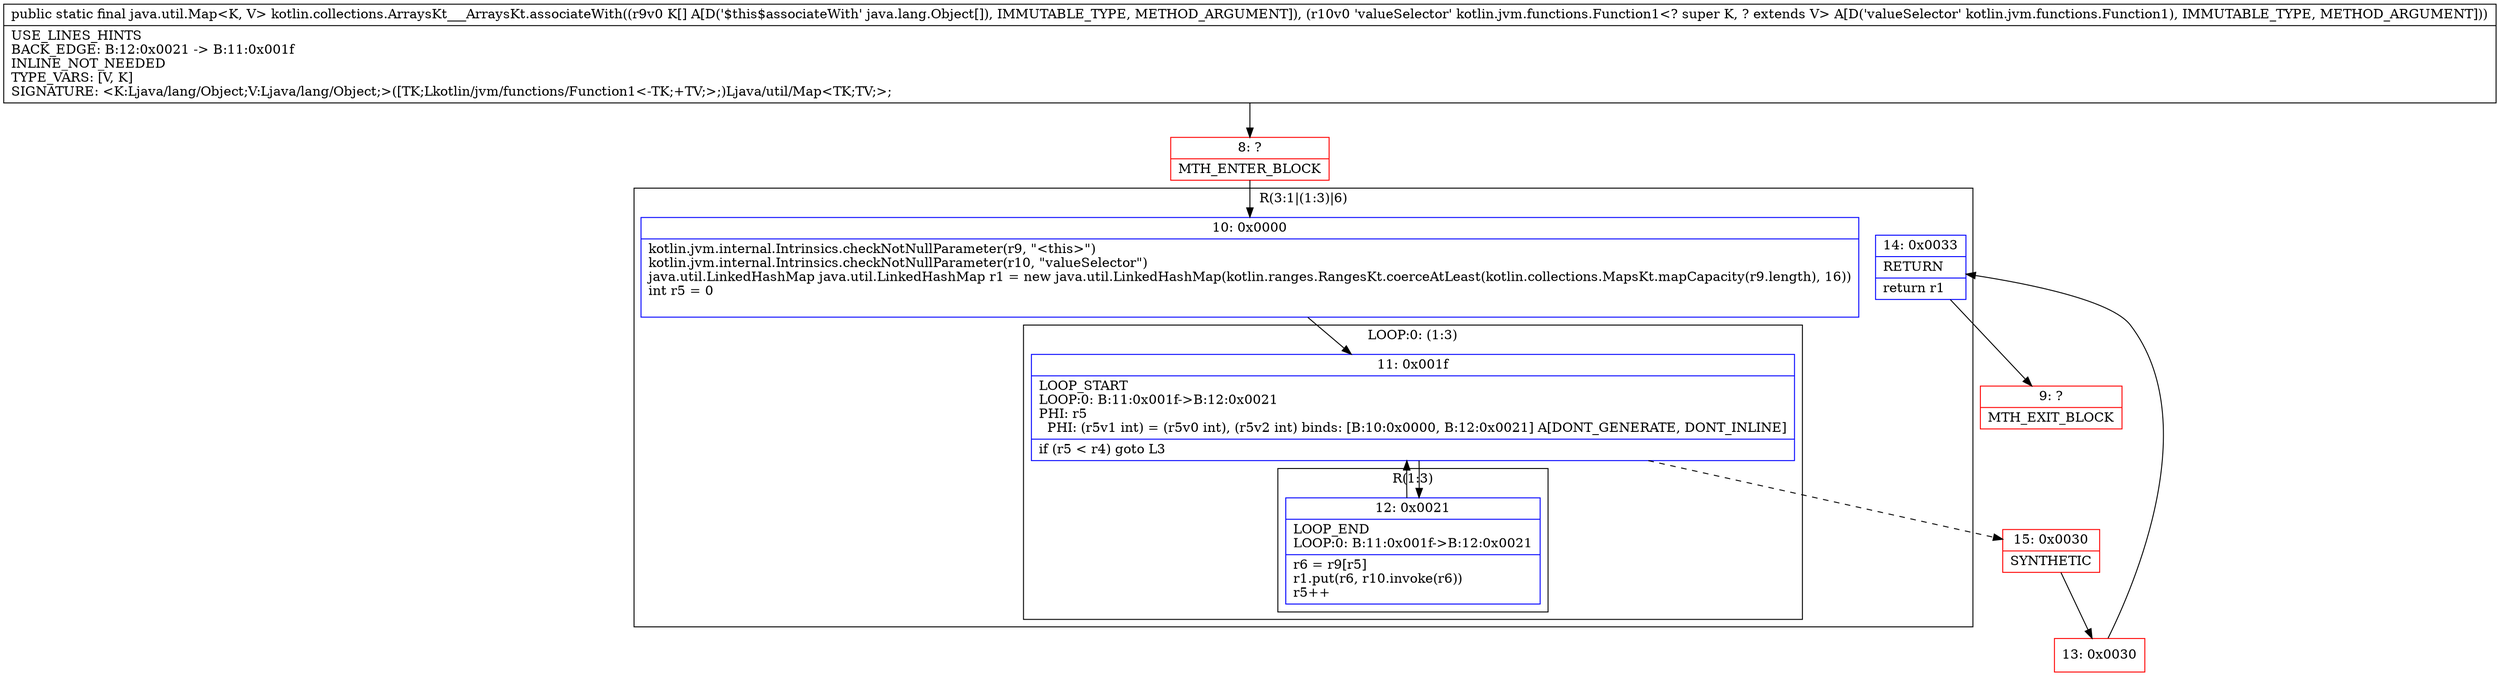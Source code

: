 digraph "CFG forkotlin.collections.ArraysKt___ArraysKt.associateWith([Ljava\/lang\/Object;Lkotlin\/jvm\/functions\/Function1;)Ljava\/util\/Map;" {
subgraph cluster_Region_240092507 {
label = "R(3:1|(1:3)|6)";
node [shape=record,color=blue];
Node_10 [shape=record,label="{10\:\ 0x0000|kotlin.jvm.internal.Intrinsics.checkNotNullParameter(r9, \"\<this\>\")\lkotlin.jvm.internal.Intrinsics.checkNotNullParameter(r10, \"valueSelector\")\ljava.util.LinkedHashMap java.util.LinkedHashMap r1 = new java.util.LinkedHashMap(kotlin.ranges.RangesKt.coerceAtLeast(kotlin.collections.MapsKt.mapCapacity(r9.length), 16))\lint r5 = 0\l\l}"];
subgraph cluster_LoopRegion_97939576 {
label = "LOOP:0: (1:3)";
node [shape=record,color=blue];
Node_11 [shape=record,label="{11\:\ 0x001f|LOOP_START\lLOOP:0: B:11:0x001f\-\>B:12:0x0021\lPHI: r5 \l  PHI: (r5v1 int) = (r5v0 int), (r5v2 int) binds: [B:10:0x0000, B:12:0x0021] A[DONT_GENERATE, DONT_INLINE]\l|if (r5 \< r4) goto L3\l}"];
subgraph cluster_Region_1791765308 {
label = "R(1:3)";
node [shape=record,color=blue];
Node_12 [shape=record,label="{12\:\ 0x0021|LOOP_END\lLOOP:0: B:11:0x001f\-\>B:12:0x0021\l|r6 = r9[r5]\lr1.put(r6, r10.invoke(r6))\lr5++\l}"];
}
}
Node_14 [shape=record,label="{14\:\ 0x0033|RETURN\l|return r1\l}"];
}
Node_8 [shape=record,color=red,label="{8\:\ ?|MTH_ENTER_BLOCK\l}"];
Node_15 [shape=record,color=red,label="{15\:\ 0x0030|SYNTHETIC\l}"];
Node_13 [shape=record,color=red,label="{13\:\ 0x0030}"];
Node_9 [shape=record,color=red,label="{9\:\ ?|MTH_EXIT_BLOCK\l}"];
MethodNode[shape=record,label="{public static final java.util.Map\<K, V\> kotlin.collections.ArraysKt___ArraysKt.associateWith((r9v0 K[] A[D('$this$associateWith' java.lang.Object[]), IMMUTABLE_TYPE, METHOD_ARGUMENT]), (r10v0 'valueSelector' kotlin.jvm.functions.Function1\<? super K, ? extends V\> A[D('valueSelector' kotlin.jvm.functions.Function1), IMMUTABLE_TYPE, METHOD_ARGUMENT]))  | USE_LINES_HINTS\lBACK_EDGE: B:12:0x0021 \-\> B:11:0x001f\lINLINE_NOT_NEEDED\lTYPE_VARS: [V, K]\lSIGNATURE: \<K:Ljava\/lang\/Object;V:Ljava\/lang\/Object;\>([TK;Lkotlin\/jvm\/functions\/Function1\<\-TK;+TV;\>;)Ljava\/util\/Map\<TK;TV;\>;\l}"];
MethodNode -> Node_8;Node_10 -> Node_11;
Node_11 -> Node_12;
Node_11 -> Node_15[style=dashed];
Node_12 -> Node_11;
Node_14 -> Node_9;
Node_8 -> Node_10;
Node_15 -> Node_13;
Node_13 -> Node_14;
}

